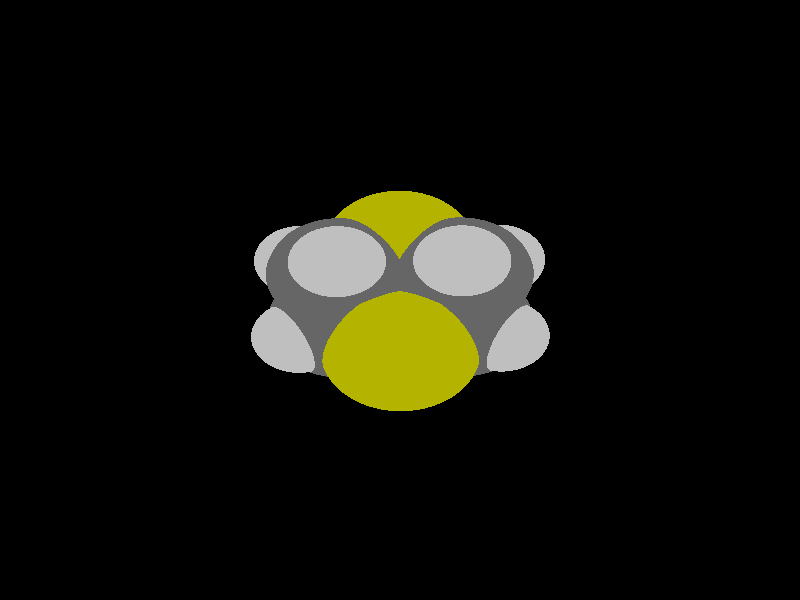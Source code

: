 global_settings {
	ambient_light rgb <0.200000002980232, 0.200000002980232, 0.200000002980232>
	max_trace_level 15
}

background { color rgb <0,0,0> }

camera {
	perspective
	location <-0.0398362750367897, -5.18681343955709, 24.9316440692024>
	angle 40
	up <0.00880636746097385, 0.979529111046382, 0.20110984188952>
	right <0.999959588721596, -0.00899004581395201, 0> * 1
	direction <0.00180798669222343, 0.20110171478371, -0.979568696669699> }

light_source {
	<21.0349307264144, 12.4844989115567, 29.2996196162896>
	color rgb <1, 1, 1>
	fade_distance 52.3046103725842
	fade_power 0
	spotlight
	area_light <20, 0, 0>, <0, 0, 20>, 20, 20
	circular
	orient
	point_at <-21.0349307264144, -12.4844989115567, -29.2996196162896>
}

light_source {
	<-20.7361427085884, 20.7495857197519, -9.12734964307696>
	color rgb <0.300000011920929, 0.300000011920929, 0.300000011920929> shadowless
	fade_distance 52.3046103725842
	fade_power 0
	parallel
	point_at <20.7361427085884, -20.7495857197519, 9.12734964307696>
}

#default {
	finish {ambient 0.5 diffuse 1 specular 0.2 roughness .01 metallic 1}
}

union {
cylinder {
	<0.00431389822703242, -1.70374131287096, 0.387740228452686>, 	<-0.74708234840076, -1.16685725954192, 0.0321705166761871>, 0.075
	pigment { rgbt <0.699999988079071, 0.699999988079071, 0, 0> }
}
cylinder {
	<-0.74708234840076, -1.16685725954192, 0.0321705166761871>, 	<-1.37957104932582, -0.714934457210338, -0.267130718988911>, 0.075
	pigment { rgbt <0.400000005960464, 0.400000005960464, 0.400000005960464, 0> }
}
cylinder {
	<0.00431389822703242, -1.70374131287096, 0.387740228452686>, 	<0.757732671926755, -1.16798373946844, 0.0347606262582232>, 0.075
	pigment { rgbt <0.699999988079071, 0.699999988079071, 0, 0> }
}
cylinder {
	<0.757732671926755, -1.16798373946844, 0.0347606262582232>, 	<1.39192383743379, -0.717009153001891, -0.262360381513658>, 0.075
	pigment { rgbt <0.400000005960464, 0.400000005960464, 0.400000005960464, 0> }
}
cylinder {
	<-1.37957104932582, -0.714934457210338, -0.267130718988911>, 	<-1.37946172167006, 0.00518021257143086, -0.0174566175129505>, 0.075
	pigment { rgbt <0.400000005960464, 0.400000005960464, 0.400000005960464, 0> }
}
cylinder {
	<-1.37946172167006, 0.00518021257143086, -0.0174566175129505>, 	<-1.3793523940143, 0.7252948823532, 0.23221748396301>, 0.075
	pigment { rgbt <0.400000005960464, 0.400000005960464, 0.400000005960464, 0> }
}
cylinder {
	<-1.37957104932582, -0.714934457210338, -0.267130718988911>, 	<-1.94365388099252, -1.01374745324179, -0.0665057222141072>, 0.075
	pigment { rgbt <0.400000005960464, 0.400000005960464, 0.400000005960464, 0> }
}
cylinder {
	<-1.94365388099252, -1.01374745324179, -0.0665057222141072>, 	<-2.30288409165311, -1.20404336278993, 0.0612601940826995>, 0.075
	pigment { rgbt <0.75, 0.75, 0.75, 0> }
}
cylinder {
	<-1.37957104932582, -0.714934457210338, -0.267130718988911>, 	<-1.37291161452079, -0.742359825893514, -0.935862513173222>, 0.075
	pigment { rgbt <0.400000005960464, 0.400000005960464, 0.400000005960464, 0> }
}
cylinder {
	<-1.37291161452079, -0.742359825893514, -0.935862513173222>, 	<-1.3686698955942, -0.759828381231625, -1.36181041885184>, 0.075
	pigment { rgbt <0.75, 0.75, 0.75, 0> }
}
cylinder {
	<-1.3793523940143, 0.7252948823532, 0.23221748396301>, 	<-0.745161219070623, 1.17626945561243, -0.0649035215761638>, 0.075
	pigment { rgbt <0.400000005960464, 0.400000005960464, 0.400000005960464, 0> }
}
cylinder {
	<-0.745161219070623, 1.17626945561243, -0.0649035215761638>, 	<0.00825756594892427, 1.71202701340224, -0.417883121169285>, 0.075
	pigment { rgbt <0.699999988079071, 0.699999988079071, 0, 0> }
}
cylinder {
	<-1.3793523940143, 0.7252948823532, 0.23221748396301>, 	<-1.94229323981638, 1.0249515591957, 0.0296526377826777>, 0.075
	pigment { rgbt <0.400000005960464, 0.400000005960464, 0.400000005960464, 0> }
}
cylinder {
	<-1.94229323981638, 1.0249515591957, 0.0296526377826777>, 	<-2.30079618877116, 1.21578475796451, -0.0993486511658147>, 0.075
	pigment { rgbt <0.75, 0.75, 0.75, 0> }
}
cylinder {
	<-1.3793523940143, 0.7252948823532, 0.23221748396301>, 	<-1.37495399842841, 0.752711972632295, 0.900968311051827>, 0.075
	pigment { rgbt <0.400000005960464, 0.400000005960464, 0.400000005960464, 0> }
}
cylinder {
	<-1.37495399842841, 0.752711972632295, 0.900968311051827>, 	<-1.37215244569168, 0.770175255050771, 1.32692833971124>, 0.075
	pigment { rgbt <0.75, 0.75, 0.75, 0> }
}
cylinder {
	<0.00825756594892427, 1.71202701340224, -0.417883121169285>, 	<0.759653792659568, 1.17514296010695, -0.062313370812314>, 0.075
	pigment { rgbt <0.699999988079071, 0.699999988079071, 0, 0> }
}
cylinder {
	<0.759653792659568, 1.17514296010695, -0.062313370812314>, 	<1.39214247666565, 0.723220157913583, 0.236987897255214>, 0.075
	pigment { rgbt <0.400000005960464, 0.400000005960464, 0.400000005960464, 0> }
}
cylinder {
	<1.39214247666565, 0.723220157913583, 0.236987897255214>, 	<1.39203315704972, 0.00310550245584568, -0.012686242129222>, 0.075
	pigment { rgbt <0.400000005960464, 0.400000005960464, 0.400000005960464, 0> }
}
cylinder {
	<1.39203315704972, 0.00310550245584568, -0.012686242129222>, 	<1.39192383743379, -0.717009153001891, -0.262360381513658>, 0.075
	pigment { rgbt <0.400000005960464, 0.400000005960464, 0.400000005960464, 0> }
}
cylinder {
	<1.39214247666565, 0.723220157913583, 0.236987897255214>, 	<1.95622532307263, 1.02203316449497, 0.0363629586463793>, 0.075
	pigment { rgbt <0.400000005960464, 0.400000005960464, 0.400000005960464, 0> }
}
cylinder {
	<1.95622532307263, 1.02203316449497, 0.0363629586463793>, 	<2.31545554302783, 1.21232908071268, -0.0914029205751143>, 0.075
	pigment { rgbt <0.75, 0.75, 0.75, 0> }
}
cylinder {
	<1.39214247666565, 0.723220157913583, 0.236987897255214>, 	<1.38548298807256, 0.750645494683939, 0.905719692502145>, 0.075
	pigment { rgbt <0.400000005960464, 0.400000005960464, 0.400000005960464, 0> }
}
cylinder {
	<1.38548298807256, 0.750645494683939, 0.905719692502145>, 	<1.38124123488468, 0.768114029699521, 1.33166759896251>, 0.075
	pigment { rgbt <0.75, 0.75, 0.75, 0> }
}
cylinder {
	<1.39192383743379, -0.717009153001891, -0.262360381513658>, 	<1.95486469088793, -1.01666583346686, -0.0597955622032782>, 0.075
	pigment { rgbt <0.400000005960464, 0.400000005960464, 0.400000005960464, 0> }
}
cylinder {
	<1.95486469088793, -1.01666583346686, -0.0597955622032782>, 	<2.31336764469313, -1.20749903453051, 0.0692057096251933>, 0.075
	pigment { rgbt <0.75, 0.75, 0.75, 0> }
}
cylinder {
	<1.39192383743379, -0.717009153001891, -0.262360381513658>, 	<1.38752542661151, -0.74442621258797, -0.931111210075822>, 0.075
	pigment { rgbt <0.400000005960464, 0.400000005960464, 0.400000005960464, 0> }
}
cylinder {
	<1.38752542661151, -0.74442621258797, -0.931111210075822>, 	<1.38472386416923, -0.76188947546125, -1.35707123978792>, 0.075
	pigment { rgbt <0.75, 0.75, 0.75, 0> }
}
sphere {
	<0.00431389822703242, -1.70374131287096, 0.387740228452686>, 0.567
	pigment { rgbt <0.699999988079071, 0.699999988079071, 0,0> }
}
sphere {
	<-1.37957104932582, -0.714934457210338, -0.267130718988911>, 0.4104
	pigment { rgbt <0.400000005960464, 0.400000005960464, 0.400000005960464,0> }
}
sphere {
	<-1.3793523940143, 0.7252948823532, 0.23221748396301>, 0.4104
	pigment { rgbt <0.400000005960464, 0.400000005960464, 0.400000005960464,0> }
}
sphere {
	<0.00825756594892427, 1.71202701340224, -0.417883121169285>, 0.567
	pigment { rgbt <0.699999988079071, 0.699999988079071, 0,0> }
}
sphere {
	<1.39214247666565, 0.723220157913583, 0.236987897255214>, 0.4104
	pigment { rgbt <0.400000005960464, 0.400000005960464, 0.400000005960464,0> }
}
sphere {
	<1.39192383743379, -0.717009153001891, -0.262360381513658>, 0.4104
	pigment { rgbt <0.400000005960464, 0.400000005960464, 0.400000005960464,0> }
}
sphere {
	<-2.30079618877116, 1.21578475796451, -0.0993486511658147>, 0.1674
	pigment { rgbt <0.75, 0.75, 0.75,0> }
}
sphere {
	<-1.37215244569168, 0.770175255050771, 1.32692833971124>, 0.1674
	pigment { rgbt <0.75, 0.75, 0.75,0> }
}
sphere {
	<2.31545554302783, 1.21232908071268, -0.0914029205751143>, 0.1674
	pigment { rgbt <0.75, 0.75, 0.75,0> }
}
sphere {
	<1.38124123488468, 0.768114029699521, 1.33166759896251>, 0.1674
	pigment { rgbt <0.75, 0.75, 0.75,0> }
}
sphere {
	<2.31336764469313, -1.20749903453051, 0.0692057096251933>, 0.1674
	pigment { rgbt <0.75, 0.75, 0.75,0> }
}
sphere {
	<1.38472386416923, -0.76188947546125, -1.35707123978792>, 0.1674
	pigment { rgbt <0.75, 0.75, 0.75,0> }
}
sphere {
	<-2.30288409165311, -1.20404336278993, 0.0612601940826995>, 0.1674
	pigment { rgbt <0.75, 0.75, 0.75,0> }
}
sphere {
	<-1.3686698955942, -0.759828381231625, -1.36181041885184>, 0.1674
	pigment { rgbt <0.75, 0.75, 0.75,0> }
}
}
merge {
}
union {
}
merge {
sphere {
	<0.00431389822703242, -1.70374131287096, 0.387740228452686>, 1.79982
	pigment { rgbt <0, 0, 0,0> }
}
sphere {
	<-1.37957104932582, -0.714934457210338, -0.267130718988911>, 1.69983
	pigment { rgbt <0, 0, 0,0> }
}
sphere {
	<-1.3793523940143, 0.7252948823532, 0.23221748396301>, 1.69983
	pigment { rgbt <0, 0, 0,0> }
}
sphere {
	<0.00825756594892427, 1.71202701340224, -0.417883121169285>, 1.79982
	pigment { rgbt <0, 0, 0,0> }
}
sphere {
	<1.39214247666565, 0.723220157913583, 0.236987897255214>, 1.69983
	pigment { rgbt <0, 0, 0,0> }
}
sphere {
	<1.39192383743379, -0.717009153001891, -0.262360381513658>, 1.69983
	pigment { rgbt <0, 0, 0,0> }
}
sphere {
	<-2.30079618877116, 1.21578475796451, -0.0993486511658147>, 1.09989
	pigment { rgbt <0, 0, 0,0> }
}
sphere {
	<-1.37215244569168, 0.770175255050771, 1.32692833971124>, 1.09989
	pigment { rgbt <0, 0, 0,0> }
}
sphere {
	<2.31545554302783, 1.21232908071268, -0.0914029205751143>, 1.09989
	pigment { rgbt <0, 0, 0,0> }
}
sphere {
	<1.38124123488468, 0.768114029699521, 1.33166759896251>, 1.09989
	pigment { rgbt <0, 0, 0,0> }
}
sphere {
	<2.31336764469313, -1.20749903453051, 0.0692057096251933>, 1.09989
	pigment { rgbt <0, 0, 0,0> }
}
sphere {
	<1.38472386416923, -0.76188947546125, -1.35707123978792>, 1.09989
	pigment { rgbt <0, 0, 0,0> }
}
sphere {
	<-2.30288409165311, -1.20404336278993, 0.0612601940826995>, 1.09989
	pigment { rgbt <0, 0, 0,0> }
}
sphere {
	<-1.3686698955942, -0.759828381231625, -1.36181041885184>, 1.09989
	pigment { rgbt <0, 0, 0,0> }
}
sphere {
	<0.00431389822703242, -1.70374131287096, 0.387740228452686>, 1.8
	pigment { rgbt <0.699999988079071, 0.699999988079071, 0,0.350000023841858> }
}
sphere {
	<-1.37957104932582, -0.714934457210338, -0.267130718988911>, 1.7
	pigment { rgbt <0.400000005960464, 0.400000005960464, 0.400000005960464,0.350000023841858> }
}
sphere {
	<-1.3793523940143, 0.7252948823532, 0.23221748396301>, 1.7
	pigment { rgbt <0.400000005960464, 0.400000005960464, 0.400000005960464,0.350000023841858> }
}
sphere {
	<0.00825756594892427, 1.71202701340224, -0.417883121169285>, 1.8
	pigment { rgbt <0.699999988079071, 0.699999988079071, 0,0.350000023841858> }
}
sphere {
	<1.39214247666565, 0.723220157913583, 0.236987897255214>, 1.7
	pigment { rgbt <0.400000005960464, 0.400000005960464, 0.400000005960464,0.350000023841858> }
}
sphere {
	<1.39192383743379, -0.717009153001891, -0.262360381513658>, 1.7
	pigment { rgbt <0.400000005960464, 0.400000005960464, 0.400000005960464,0.350000023841858> }
}
sphere {
	<-2.30079618877116, 1.21578475796451, -0.0993486511658147>, 1.1
	pigment { rgbt <0.75, 0.75, 0.75,0.350000023841858> }
}
sphere {
	<-1.37215244569168, 0.770175255050771, 1.32692833971124>, 1.1
	pigment { rgbt <0.75, 0.75, 0.75,0.350000023841858> }
}
sphere {
	<2.31545554302783, 1.21232908071268, -0.0914029205751143>, 1.1
	pigment { rgbt <0.75, 0.75, 0.75,0.350000023841858> }
}
sphere {
	<1.38124123488468, 0.768114029699521, 1.33166759896251>, 1.1
	pigment { rgbt <0.75, 0.75, 0.75,0.350000023841858> }
}
sphere {
	<2.31336764469313, -1.20749903453051, 0.0692057096251933>, 1.1
	pigment { rgbt <0.75, 0.75, 0.75,0.350000023841858> }
}
sphere {
	<1.38472386416923, -0.76188947546125, -1.35707123978792>, 1.1
	pigment { rgbt <0.75, 0.75, 0.75,0.350000023841858> }
}
sphere {
	<-2.30288409165311, -1.20404336278993, 0.0612601940826995>, 1.1
	pigment { rgbt <0.75, 0.75, 0.75,0.350000023841858> }
}
sphere {
	<-1.3686698955942, -0.759828381231625, -1.36181041885184>, 1.1
	pigment { rgbt <0.75, 0.75, 0.75,0.350000023841858> }
}
}
